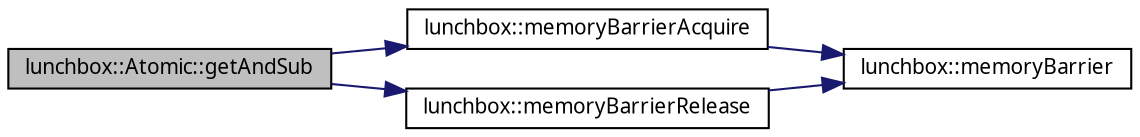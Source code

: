 digraph "lunchbox::Atomic::getAndSub"
{
  edge [fontname="Sans",fontsize="10",labelfontname="Sans",labelfontsize="10"];
  node [fontname="Sans",fontsize="10",shape=record];
  rankdir="LR";
  Node1 [label="lunchbox::Atomic::getAndSub",height=0.2,width=0.4,color="black", fillcolor="grey75", style="filled" fontcolor="black"];
  Node1 -> Node2 [color="midnightblue",fontsize="10",style="solid",fontname="Sans"];
  Node2 [label="lunchbox::memoryBarrierAcquire",height=0.2,width=0.4,color="black", fillcolor="white", style="filled",URL="$namespacelunchbox.html#a03c7e124a13bd2f4fbd0640eba30e455",tooltip="Perform a load-with-acquire memory barrier. "];
  Node2 -> Node3 [color="midnightblue",fontsize="10",style="solid",fontname="Sans"];
  Node3 [label="lunchbox::memoryBarrier",height=0.2,width=0.4,color="black", fillcolor="white", style="filled",URL="$namespacelunchbox.html#aa8dcc0970325a4fd73b2d5decc7e06a8",tooltip="Perform a full memory barrier. "];
  Node1 -> Node4 [color="midnightblue",fontsize="10",style="solid",fontname="Sans"];
  Node4 [label="lunchbox::memoryBarrierRelease",height=0.2,width=0.4,color="black", fillcolor="white", style="filled",URL="$namespacelunchbox.html#a850a24d6c1a39b7451529af5b3b482bb",tooltip="Perform a store-with-release memory barrier. "];
  Node4 -> Node3 [color="midnightblue",fontsize="10",style="solid",fontname="Sans"];
}
